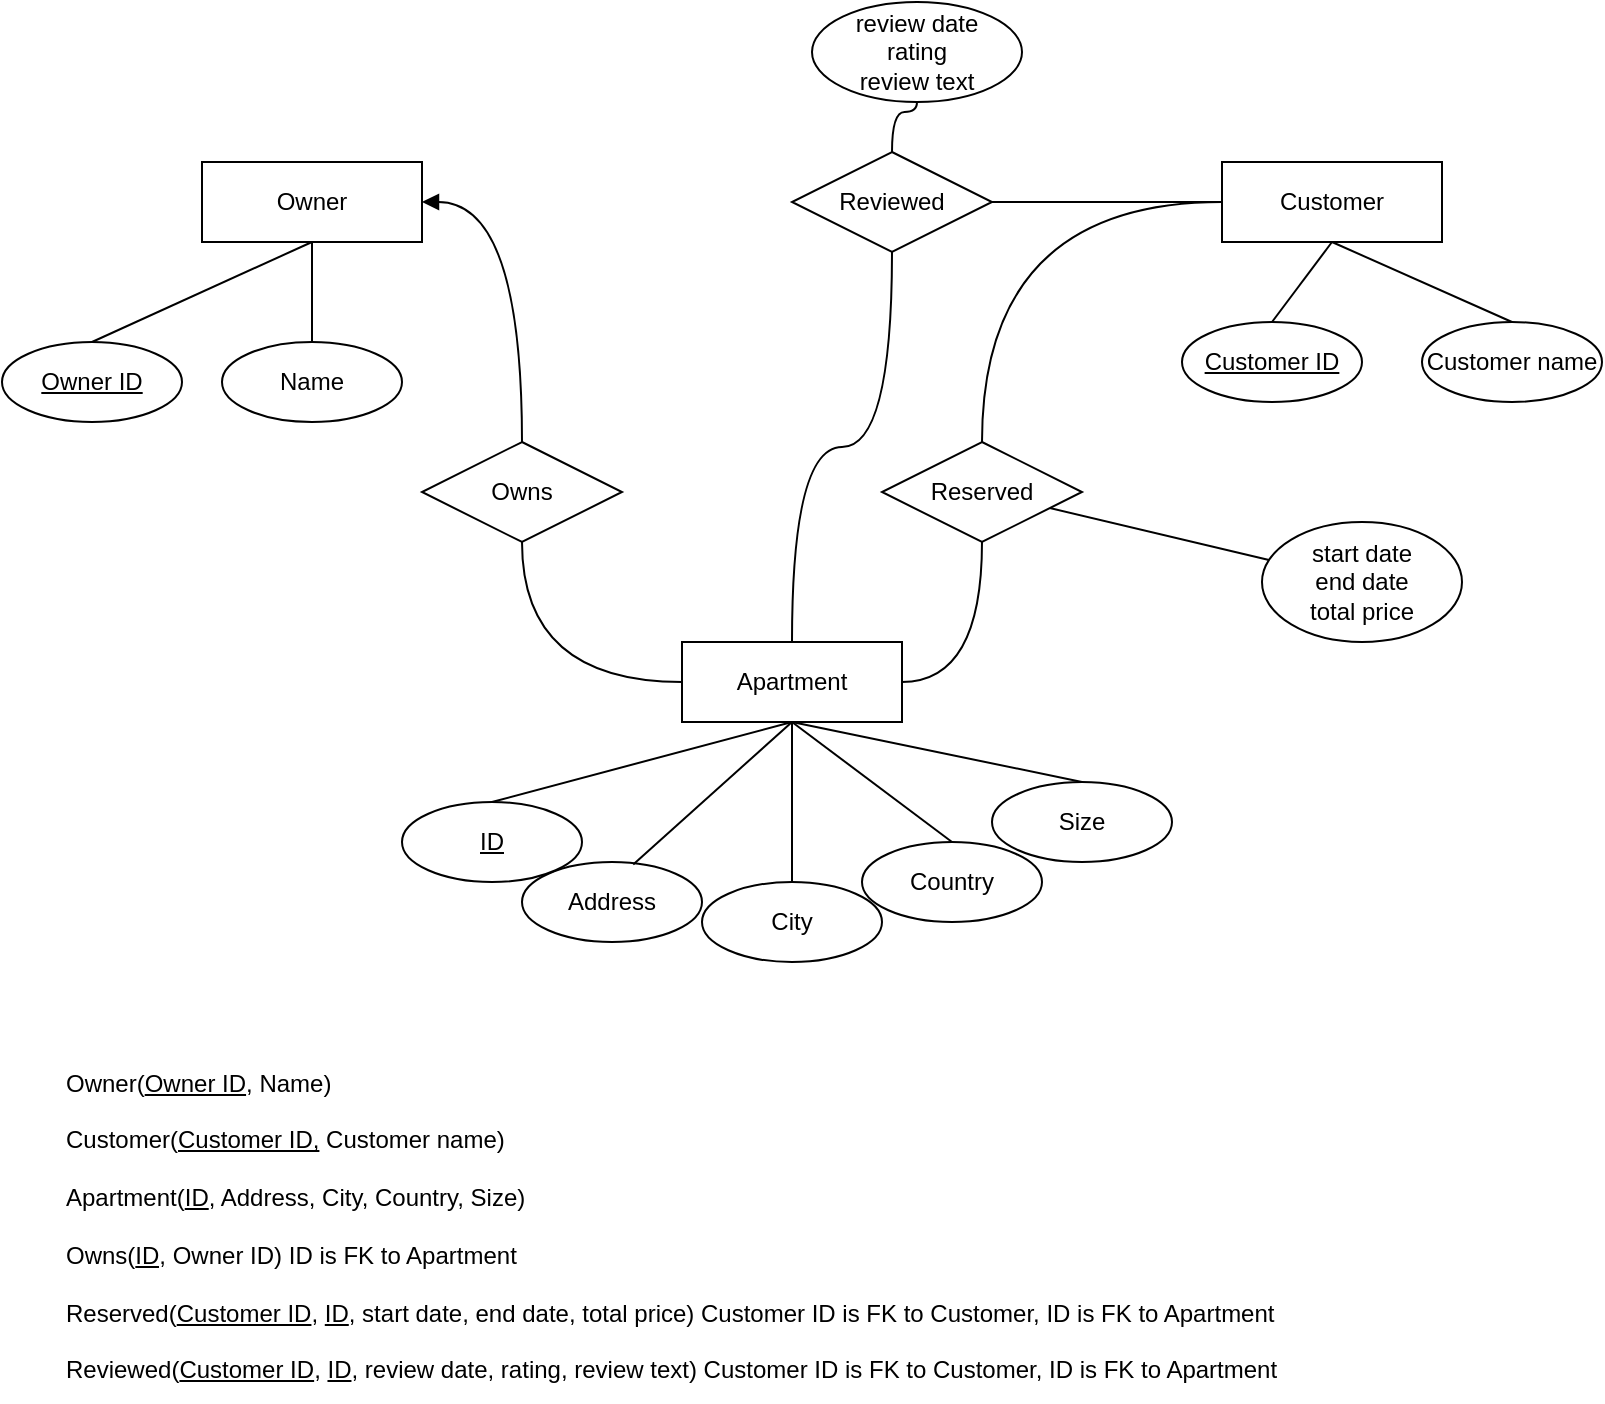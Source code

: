 <mxfile version="23.1.5" type="device">
  <diagram id="R2lEEEUBdFMjLlhIrx00" name="Page-1">
    <mxGraphModel dx="1050" dy="530" grid="1" gridSize="10" guides="1" tooltips="1" connect="1" arrows="1" fold="1" page="1" pageScale="1" pageWidth="850" pageHeight="1100" math="0" shadow="0" extFonts="Permanent Marker^https://fonts.googleapis.com/css?family=Permanent+Marker">
      <root>
        <mxCell id="0" />
        <mxCell id="1" parent="0" />
        <mxCell id="dFD1sT47n8LEUkq1nB-N-10" style="rounded=0;orthogonalLoop=1;jettySize=auto;html=1;exitX=0.5;exitY=1;exitDx=0;exitDy=0;entryX=0.5;entryY=0;entryDx=0;entryDy=0;endArrow=none;endFill=0;" parent="1" source="dFD1sT47n8LEUkq1nB-N-2" target="dFD1sT47n8LEUkq1nB-N-9" edge="1">
          <mxGeometry relative="1" as="geometry" />
        </mxCell>
        <mxCell id="dFD1sT47n8LEUkq1nB-N-11" style="rounded=0;orthogonalLoop=1;jettySize=auto;html=1;exitX=0.5;exitY=1;exitDx=0;exitDy=0;entryX=0.5;entryY=0;entryDx=0;entryDy=0;endArrow=none;endFill=0;" parent="1" source="dFD1sT47n8LEUkq1nB-N-2" target="dFD1sT47n8LEUkq1nB-N-6" edge="1">
          <mxGeometry relative="1" as="geometry" />
        </mxCell>
        <mxCell id="dFD1sT47n8LEUkq1nB-N-2" value="Owner" style="rounded=0;whiteSpace=wrap;html=1;" parent="1" vertex="1">
          <mxGeometry x="130" y="80" width="110" height="40" as="geometry" />
        </mxCell>
        <mxCell id="dFD1sT47n8LEUkq1nB-N-16" style="rounded=0;orthogonalLoop=1;jettySize=auto;html=1;exitX=0.5;exitY=1;exitDx=0;exitDy=0;entryX=0.5;entryY=0;entryDx=0;entryDy=0;endArrow=none;endFill=0;" parent="1" source="dFD1sT47n8LEUkq1nB-N-4" target="dFD1sT47n8LEUkq1nB-N-12" edge="1">
          <mxGeometry relative="1" as="geometry" />
        </mxCell>
        <mxCell id="dFD1sT47n8LEUkq1nB-N-17" style="rounded=0;orthogonalLoop=1;jettySize=auto;html=1;exitX=0.5;exitY=1;exitDx=0;exitDy=0;entryX=0.5;entryY=0;entryDx=0;entryDy=0;endArrow=none;endFill=0;" parent="1" source="dFD1sT47n8LEUkq1nB-N-4" target="dFD1sT47n8LEUkq1nB-N-13" edge="1">
          <mxGeometry relative="1" as="geometry" />
        </mxCell>
        <mxCell id="dFD1sT47n8LEUkq1nB-N-34" style="edgeStyle=orthogonalEdgeStyle;rounded=0;orthogonalLoop=1;jettySize=auto;html=1;endArrow=none;endFill=0;curved=1;" parent="1" source="dFD1sT47n8LEUkq1nB-N-4" target="dFD1sT47n8LEUkq1nB-N-30" edge="1">
          <mxGeometry relative="1" as="geometry" />
        </mxCell>
        <mxCell id="dFD1sT47n8LEUkq1nB-N-4" value="Customer" style="rounded=0;whiteSpace=wrap;html=1;" parent="1" vertex="1">
          <mxGeometry x="640" y="80" width="110" height="40" as="geometry" />
        </mxCell>
        <mxCell id="dFD1sT47n8LEUkq1nB-N-23" style="rounded=0;orthogonalLoop=1;jettySize=auto;html=1;entryX=0.5;entryY=0;entryDx=0;entryDy=0;endArrow=none;endFill=0;exitX=0.5;exitY=1;exitDx=0;exitDy=0;" parent="1" source="dFD1sT47n8LEUkq1nB-N-5" target="dFD1sT47n8LEUkq1nB-N-21" edge="1">
          <mxGeometry relative="1" as="geometry" />
        </mxCell>
        <mxCell id="dFD1sT47n8LEUkq1nB-N-24" style="rounded=0;orthogonalLoop=1;jettySize=auto;html=1;exitX=0.5;exitY=1;exitDx=0;exitDy=0;entryX=0.5;entryY=0;entryDx=0;entryDy=0;endArrow=none;endFill=0;" parent="1" source="dFD1sT47n8LEUkq1nB-N-5" target="dFD1sT47n8LEUkq1nB-N-20" edge="1">
          <mxGeometry relative="1" as="geometry" />
        </mxCell>
        <mxCell id="dFD1sT47n8LEUkq1nB-N-25" style="rounded=0;orthogonalLoop=1;jettySize=auto;html=1;exitX=0.5;exitY=1;exitDx=0;exitDy=0;entryX=0.5;entryY=0;entryDx=0;entryDy=0;endArrow=none;endFill=0;" parent="1" source="dFD1sT47n8LEUkq1nB-N-5" target="dFD1sT47n8LEUkq1nB-N-19" edge="1">
          <mxGeometry relative="1" as="geometry" />
        </mxCell>
        <mxCell id="dFD1sT47n8LEUkq1nB-N-27" style="rounded=0;orthogonalLoop=1;jettySize=auto;html=1;exitX=0.5;exitY=1;exitDx=0;exitDy=0;entryX=0.5;entryY=0;entryDx=0;entryDy=0;endArrow=none;endFill=0;" parent="1" source="dFD1sT47n8LEUkq1nB-N-5" target="dFD1sT47n8LEUkq1nB-N-22" edge="1">
          <mxGeometry relative="1" as="geometry" />
        </mxCell>
        <mxCell id="dFD1sT47n8LEUkq1nB-N-35" style="edgeStyle=orthogonalEdgeStyle;rounded=0;orthogonalLoop=1;jettySize=auto;html=1;exitX=1;exitY=0.5;exitDx=0;exitDy=0;entryX=0.5;entryY=1;entryDx=0;entryDy=0;endArrow=none;endFill=0;curved=1;" parent="1" source="dFD1sT47n8LEUkq1nB-N-5" target="dFD1sT47n8LEUkq1nB-N-30" edge="1">
          <mxGeometry relative="1" as="geometry" />
        </mxCell>
        <mxCell id="dFD1sT47n8LEUkq1nB-N-5" value="Apartment" style="rounded=0;whiteSpace=wrap;html=1;" parent="1" vertex="1">
          <mxGeometry x="370" y="320" width="110" height="40" as="geometry" />
        </mxCell>
        <mxCell id="dFD1sT47n8LEUkq1nB-N-6" value="&lt;u&gt;Owner ID&lt;/u&gt;" style="ellipse;whiteSpace=wrap;html=1;" parent="1" vertex="1">
          <mxGeometry x="30" y="170" width="90" height="40" as="geometry" />
        </mxCell>
        <mxCell id="dFD1sT47n8LEUkq1nB-N-9" value="Name" style="ellipse;whiteSpace=wrap;html=1;" parent="1" vertex="1">
          <mxGeometry x="140" y="170" width="90" height="40" as="geometry" />
        </mxCell>
        <mxCell id="dFD1sT47n8LEUkq1nB-N-12" value="&lt;u&gt;Customer ID&lt;/u&gt;" style="ellipse;whiteSpace=wrap;html=1;" parent="1" vertex="1">
          <mxGeometry x="620" y="160" width="90" height="40" as="geometry" />
        </mxCell>
        <mxCell id="dFD1sT47n8LEUkq1nB-N-13" value="Customer name" style="ellipse;whiteSpace=wrap;html=1;" parent="1" vertex="1">
          <mxGeometry x="740" y="160" width="90" height="40" as="geometry" />
        </mxCell>
        <mxCell id="dFD1sT47n8LEUkq1nB-N-18" value="Address" style="ellipse;whiteSpace=wrap;html=1;" parent="1" vertex="1">
          <mxGeometry x="290" y="430" width="90" height="40" as="geometry" />
        </mxCell>
        <mxCell id="dFD1sT47n8LEUkq1nB-N-19" value="City" style="ellipse;whiteSpace=wrap;html=1;" parent="1" vertex="1">
          <mxGeometry x="380" y="440" width="90" height="40" as="geometry" />
        </mxCell>
        <mxCell id="dFD1sT47n8LEUkq1nB-N-20" value="Country" style="ellipse;whiteSpace=wrap;html=1;" parent="1" vertex="1">
          <mxGeometry x="460" y="420" width="90" height="40" as="geometry" />
        </mxCell>
        <mxCell id="dFD1sT47n8LEUkq1nB-N-21" value="Size" style="ellipse;whiteSpace=wrap;html=1;" parent="1" vertex="1">
          <mxGeometry x="525" y="390" width="90" height="40" as="geometry" />
        </mxCell>
        <mxCell id="dFD1sT47n8LEUkq1nB-N-22" value="&lt;u&gt;ID&lt;/u&gt;" style="ellipse;whiteSpace=wrap;html=1;" parent="1" vertex="1">
          <mxGeometry x="230" y="400" width="90" height="40" as="geometry" />
        </mxCell>
        <mxCell id="dFD1sT47n8LEUkq1nB-N-26" style="rounded=0;orthogonalLoop=1;jettySize=auto;html=1;exitX=0.5;exitY=1;exitDx=0;exitDy=0;entryX=0.618;entryY=0.03;entryDx=0;entryDy=0;entryPerimeter=0;endArrow=none;endFill=0;" parent="1" source="dFD1sT47n8LEUkq1nB-N-5" target="dFD1sT47n8LEUkq1nB-N-18" edge="1">
          <mxGeometry relative="1" as="geometry" />
        </mxCell>
        <mxCell id="dFD1sT47n8LEUkq1nB-N-33" style="edgeStyle=orthogonalEdgeStyle;rounded=0;orthogonalLoop=1;jettySize=auto;html=1;exitX=0.5;exitY=1;exitDx=0;exitDy=0;entryX=0;entryY=0.5;entryDx=0;entryDy=0;endArrow=none;endFill=0;curved=1;" parent="1" source="dFD1sT47n8LEUkq1nB-N-28" target="dFD1sT47n8LEUkq1nB-N-5" edge="1">
          <mxGeometry relative="1" as="geometry" />
        </mxCell>
        <mxCell id="dFD1sT47n8LEUkq1nB-N-46" style="edgeStyle=orthogonalEdgeStyle;rounded=0;orthogonalLoop=1;jettySize=auto;html=1;exitX=0.5;exitY=0;exitDx=0;exitDy=0;entryX=1;entryY=0.5;entryDx=0;entryDy=0;curved=1;endArrow=block;endFill=1;strokeWidth=1;" parent="1" source="dFD1sT47n8LEUkq1nB-N-28" target="dFD1sT47n8LEUkq1nB-N-2" edge="1">
          <mxGeometry relative="1" as="geometry" />
        </mxCell>
        <mxCell id="dFD1sT47n8LEUkq1nB-N-28" value="Owns" style="rhombus;whiteSpace=wrap;html=1;" parent="1" vertex="1">
          <mxGeometry x="240" y="220" width="100" height="50" as="geometry" />
        </mxCell>
        <mxCell id="dFD1sT47n8LEUkq1nB-N-37" value="" style="rounded=0;orthogonalLoop=1;jettySize=auto;html=1;endArrow=none;endFill=0;" parent="1" source="dFD1sT47n8LEUkq1nB-N-30" target="dFD1sT47n8LEUkq1nB-N-36" edge="1">
          <mxGeometry relative="1" as="geometry" />
        </mxCell>
        <mxCell id="dFD1sT47n8LEUkq1nB-N-30" value="Reserved" style="rhombus;whiteSpace=wrap;html=1;" parent="1" vertex="1">
          <mxGeometry x="470" y="220" width="100" height="50" as="geometry" />
        </mxCell>
        <mxCell id="dFD1sT47n8LEUkq1nB-N-36" value="start date&lt;br&gt;end date&lt;br&gt;total price" style="ellipse;whiteSpace=wrap;html=1;" parent="1" vertex="1">
          <mxGeometry x="660" y="260" width="100" height="60" as="geometry" />
        </mxCell>
        <mxCell id="dFD1sT47n8LEUkq1nB-N-42" style="edgeStyle=orthogonalEdgeStyle;rounded=0;orthogonalLoop=1;jettySize=auto;html=1;entryX=0;entryY=0.5;entryDx=0;entryDy=0;endArrow=none;endFill=0;curved=1;" parent="1" source="dFD1sT47n8LEUkq1nB-N-41" target="dFD1sT47n8LEUkq1nB-N-4" edge="1">
          <mxGeometry relative="1" as="geometry" />
        </mxCell>
        <mxCell id="dFD1sT47n8LEUkq1nB-N-43" style="edgeStyle=orthogonalEdgeStyle;rounded=0;orthogonalLoop=1;jettySize=auto;html=1;curved=1;endArrow=none;endFill=0;" parent="1" source="dFD1sT47n8LEUkq1nB-N-41" target="dFD1sT47n8LEUkq1nB-N-5" edge="1">
          <mxGeometry relative="1" as="geometry" />
        </mxCell>
        <mxCell id="dFD1sT47n8LEUkq1nB-N-45" value="" style="edgeStyle=orthogonalEdgeStyle;rounded=0;orthogonalLoop=1;jettySize=auto;html=1;endArrow=none;endFill=0;curved=1;" parent="1" source="dFD1sT47n8LEUkq1nB-N-41" target="dFD1sT47n8LEUkq1nB-N-44" edge="1">
          <mxGeometry relative="1" as="geometry" />
        </mxCell>
        <mxCell id="dFD1sT47n8LEUkq1nB-N-41" value="Reviewed" style="rhombus;whiteSpace=wrap;html=1;" parent="1" vertex="1">
          <mxGeometry x="425" y="75" width="100" height="50" as="geometry" />
        </mxCell>
        <mxCell id="dFD1sT47n8LEUkq1nB-N-44" value="review date&lt;br&gt;rating&lt;br&gt;review text" style="ellipse;whiteSpace=wrap;html=1;" parent="1" vertex="1">
          <mxGeometry x="435" width="105" height="50" as="geometry" />
        </mxCell>
        <mxCell id="dFD1sT47n8LEUkq1nB-N-49" value="&lt;br&gt;Owner(&lt;u style=&quot;border-color: var(--border-color);&quot;&gt;Owner ID&lt;/u&gt;, Name)&lt;br&gt;&lt;br&gt;Customer(&lt;u&gt;Customer ID,&lt;/u&gt;&amp;nbsp;Customer name)&lt;br&gt;&lt;br&gt;Apartment(&lt;u&gt;ID&lt;/u&gt;, Address, City, Country, Size)&lt;br&gt;&lt;div&gt;&lt;br&gt;&lt;/div&gt;&lt;div&gt;Owns(&lt;u&gt;ID,&lt;/u&gt;&amp;nbsp;Owner ID) ID is FK to Apartment&lt;/div&gt;&lt;div&gt;&lt;br&gt;&lt;/div&gt;&lt;div&gt;Reserved(&lt;u&gt;Customer ID&lt;/u&gt;, &lt;u&gt;ID&lt;/u&gt;, start date, end date, total price) Customer ID is FK to Customer, ID is FK to Apartment&amp;nbsp;&lt;/div&gt;&lt;div&gt;&lt;br&gt;&lt;/div&gt;&lt;div&gt;Reviewed(&lt;u&gt;Customer ID&lt;/u&gt;, &lt;u&gt;ID&lt;/u&gt;, review date, rating, review text) Customer ID is FK to Customer, ID is FK to Apartment&lt;/div&gt;" style="text;html=1;align=left;verticalAlign=middle;resizable=0;points=[];autosize=1;strokeColor=none;fillColor=none;" parent="1" vertex="1">
          <mxGeometry x="60" y="510" width="630" height="190" as="geometry" />
        </mxCell>
      </root>
    </mxGraphModel>
  </diagram>
</mxfile>
